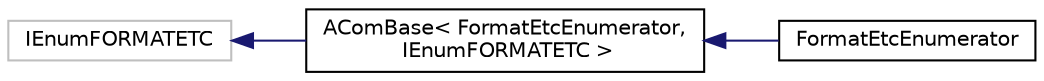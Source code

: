 digraph "Graphical Class Hierarchy"
{
 // LATEX_PDF_SIZE
  edge [fontname="Helvetica",fontsize="10",labelfontname="Helvetica",labelfontsize="10"];
  node [fontname="Helvetica",fontsize="10",shape=record];
  rankdir="LR";
  Node668 [label="IEnumFORMATETC",height=0.2,width=0.4,color="grey75", fillcolor="white", style="filled",tooltip=" "];
  Node668 -> Node0 [dir="back",color="midnightblue",fontsize="10",style="solid",fontname="Helvetica"];
  Node0 [label="AComBase\< FormatEtcEnumerator,\l IEnumFORMATETC \>",height=0.2,width=0.4,color="black", fillcolor="white", style="filled",URL="$classAComBase.html",tooltip=" "];
  Node0 -> Node1 [dir="back",color="midnightblue",fontsize="10",style="solid",fontname="Helvetica"];
  Node1 [label="FormatEtcEnumerator",height=0.2,width=0.4,color="black", fillcolor="white", style="filled",URL="$classFormatEtcEnumerator.html",tooltip="Enumation interface implementation."];
}
